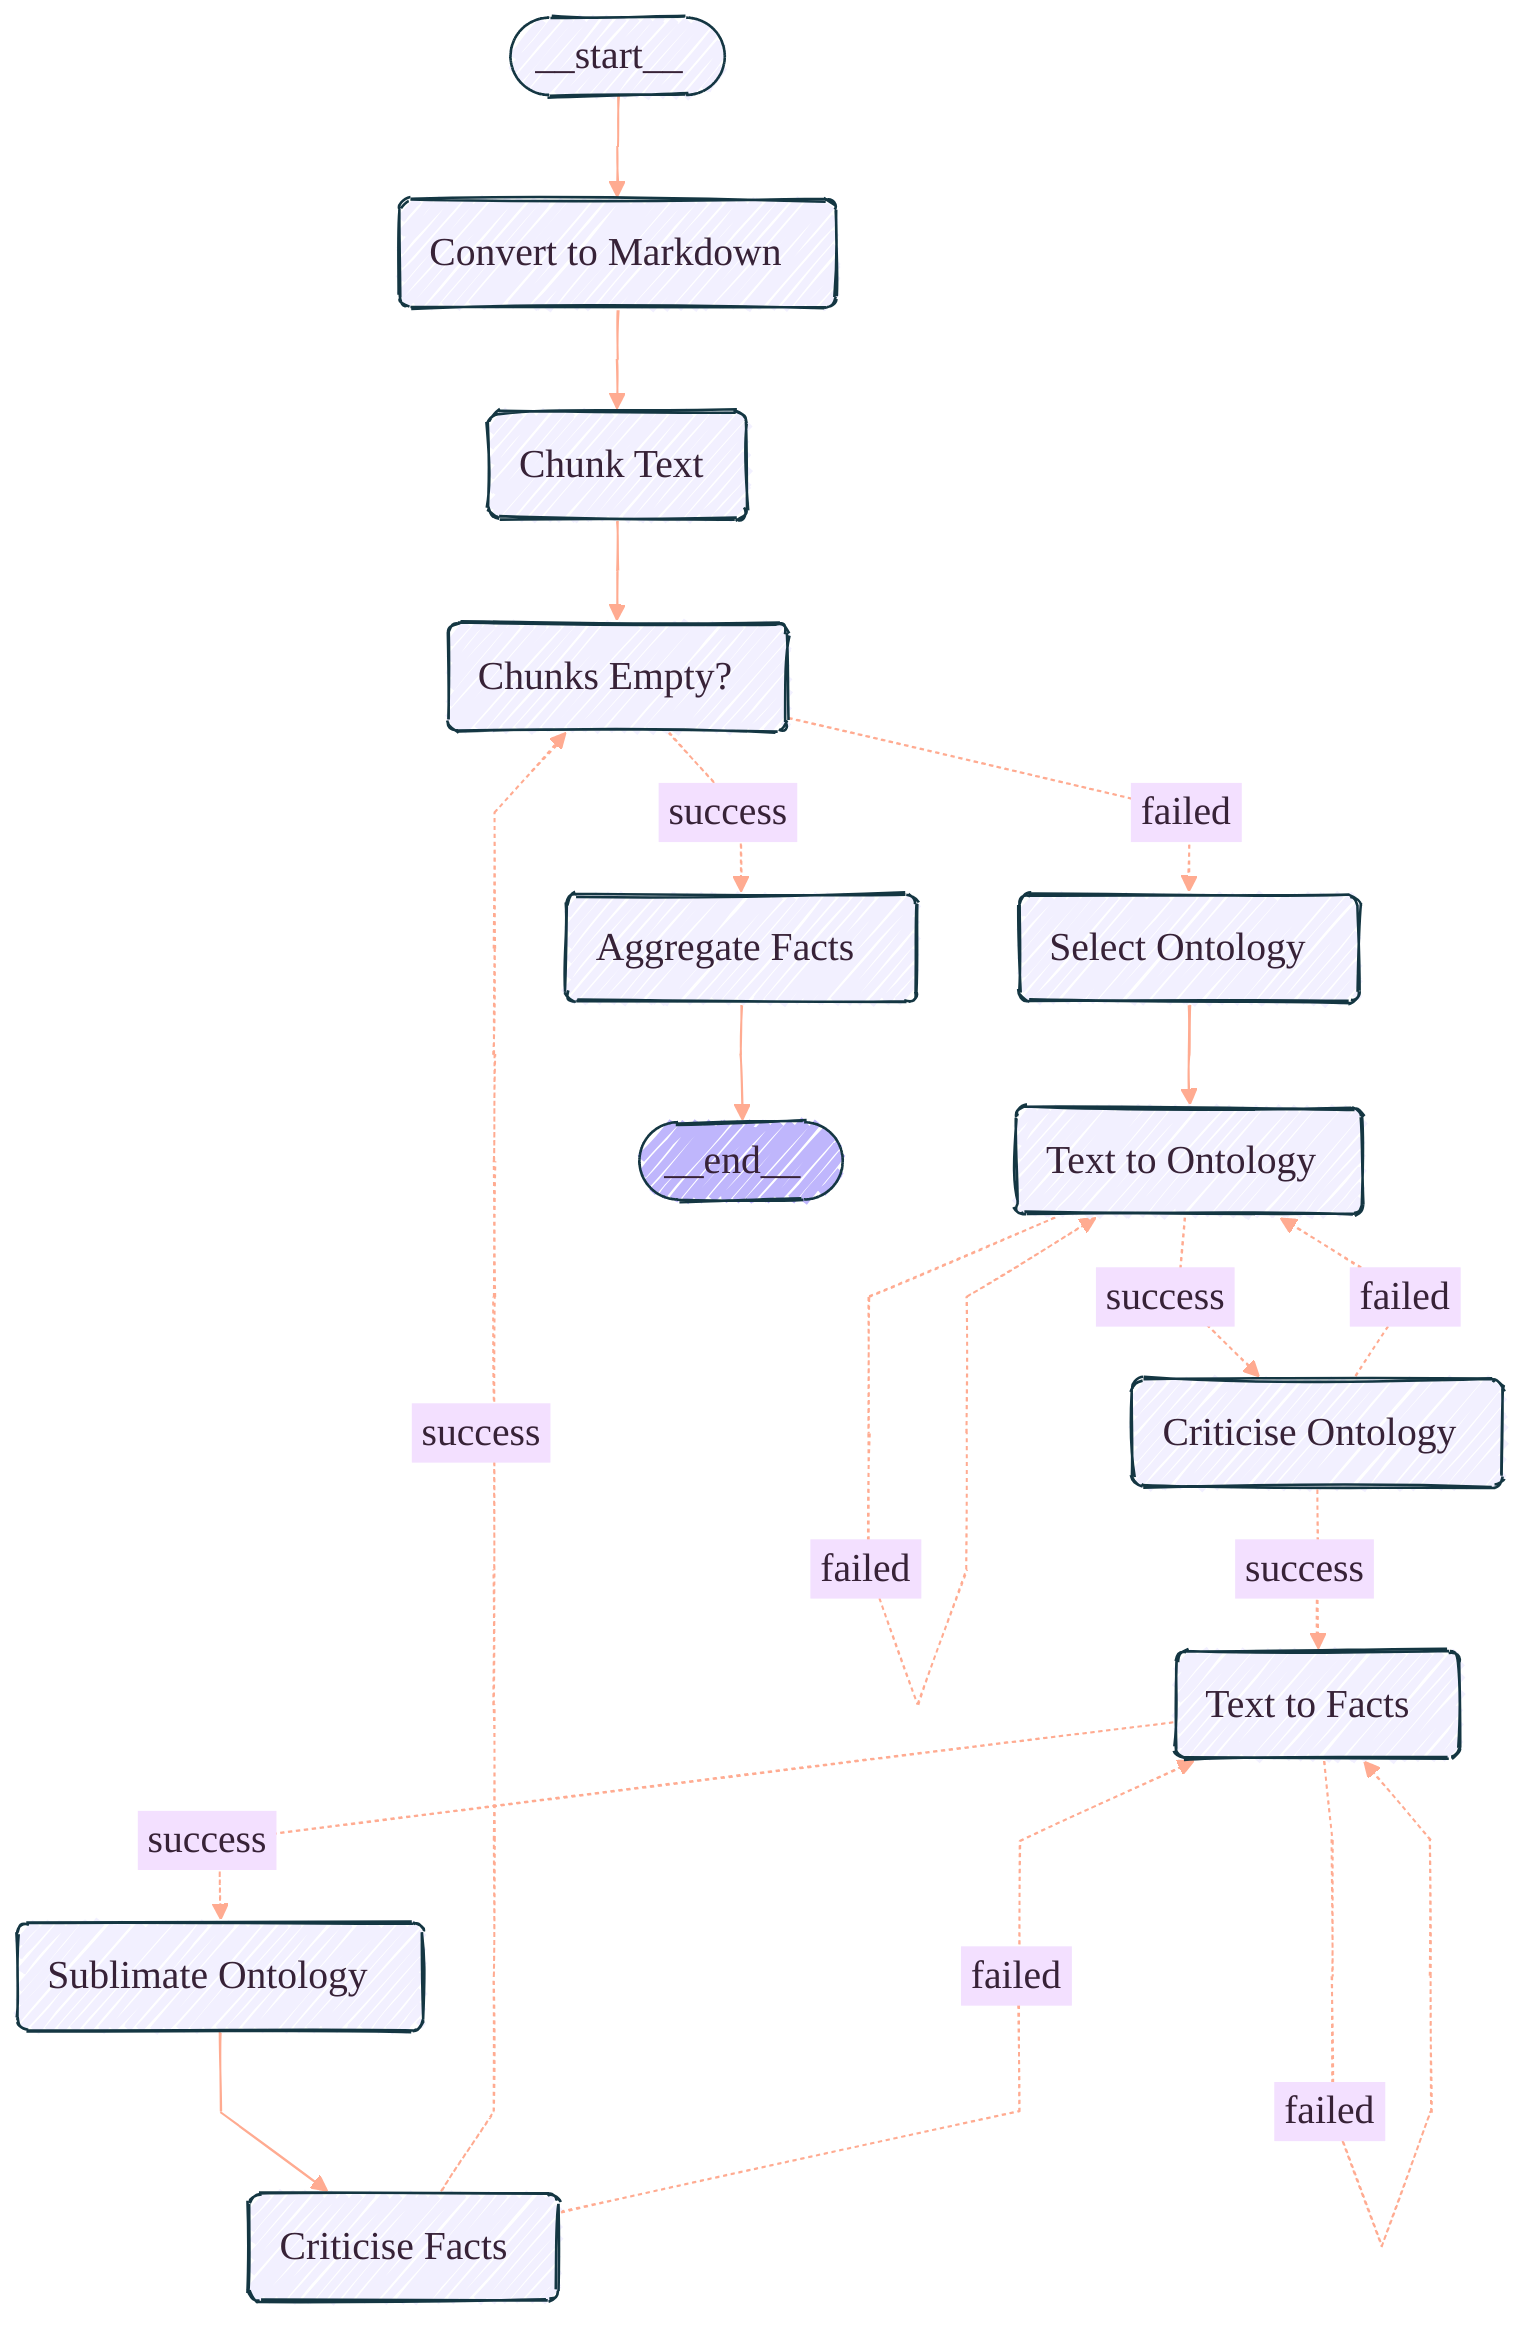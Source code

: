 ---
config:
  flowchart:
    curve: linear
    htmlLabels: true
    useMaxWidth: true
  look: handDrawn
  theme: base
  themeVariables:
    fontFamily: '''Architects Daughter'', cursive'
    fontSize: 20px
    lineColor: '#FFAB91'
    primaryBorderColor: '#143642'
    primaryColor: '#FFF3E0'
    primaryTextColor: '#372237'
---
graph TD;
	__start__([<p>__start__</p>]):::first
	Convert_to_Markdown(Convert to Markdown)
	Chunk_Text(Chunk Text)
	Select_Ontology(Select Ontology)
	Text_to_Ontology(Text to Ontology)
	Text_to_Facts(Text to Facts)
	Sublimate_Ontology(Sublimate Ontology)
	Criticise_Ontology(Criticise Ontology)
	Criticise_Facts(Criticise Facts)
	Chunks_Empty_(Chunks Empty?)
	Aggregate_Facts(Aggregate Facts)
	__end__([<p>__end__</p>]):::last
	Aggregate_Facts --> __end__;
	Chunk_Text --> Chunks_Empty_;
	Convert_to_Markdown --> Chunk_Text;
	Select_Ontology --> Text_to_Ontology;
	Sublimate_Ontology --> Criticise_Facts;
	__start__ --> Convert_to_Markdown;
	Chunks_Empty_ -. &nbsp;success&nbsp; .-> Aggregate_Facts;
	Chunks_Empty_ -. &nbsp;failed&nbsp; .-> Select_Ontology;
	Text_to_Ontology -. &nbsp;success&nbsp; .-> Criticise_Ontology;
	Criticise_Ontology -. &nbsp;success&nbsp; .-> Text_to_Facts;
	Criticise_Ontology -. &nbsp;failed&nbsp; .-> Text_to_Ontology;
	Text_to_Facts -. &nbsp;success&nbsp; .-> Sublimate_Ontology;
	Criticise_Facts -. &nbsp;success&nbsp; .-> Chunks_Empty_;
	Criticise_Facts -. &nbsp;failed&nbsp; .-> Text_to_Facts;
	Text_to_Ontology -. &nbsp;failed&nbsp; .-> Text_to_Ontology;
	Text_to_Facts -. &nbsp;failed&nbsp; .-> Text_to_Facts;
	classDef default fill:#f2f0ff,line-height:1.2
	classDef first fill-opacity:0
	classDef last fill:#bfb6fc